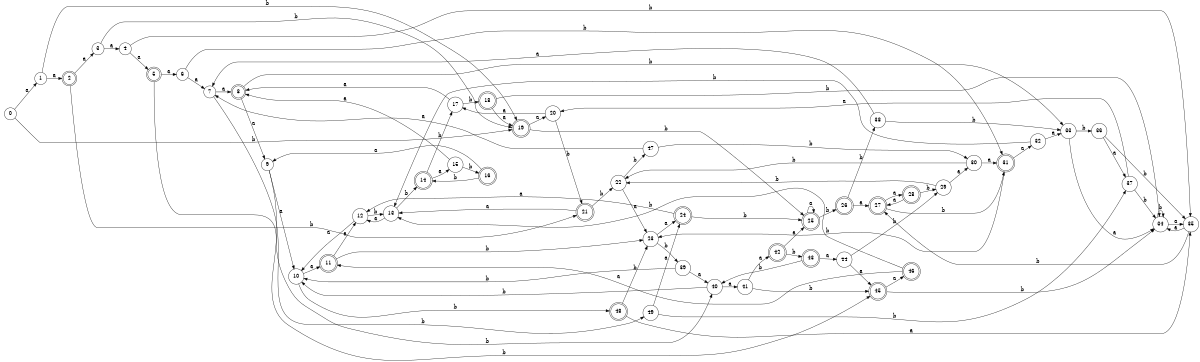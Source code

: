 digraph n40_2 {
__start0 [label="" shape="none"];

rankdir=LR;
size="8,5";

s0 [style="filled", color="black", fillcolor="white" shape="circle", label="0"];
s1 [style="filled", color="black", fillcolor="white" shape="circle", label="1"];
s2 [style="rounded,filled", color="black", fillcolor="white" shape="doublecircle", label="2"];
s3 [style="filled", color="black", fillcolor="white" shape="circle", label="3"];
s4 [style="filled", color="black", fillcolor="white" shape="circle", label="4"];
s5 [style="rounded,filled", color="black", fillcolor="white" shape="doublecircle", label="5"];
s6 [style="filled", color="black", fillcolor="white" shape="circle", label="6"];
s7 [style="filled", color="black", fillcolor="white" shape="circle", label="7"];
s8 [style="rounded,filled", color="black", fillcolor="white" shape="doublecircle", label="8"];
s9 [style="filled", color="black", fillcolor="white" shape="circle", label="9"];
s10 [style="filled", color="black", fillcolor="white" shape="circle", label="10"];
s11 [style="rounded,filled", color="black", fillcolor="white" shape="doublecircle", label="11"];
s12 [style="filled", color="black", fillcolor="white" shape="circle", label="12"];
s13 [style="filled", color="black", fillcolor="white" shape="circle", label="13"];
s14 [style="rounded,filled", color="black", fillcolor="white" shape="doublecircle", label="14"];
s15 [style="filled", color="black", fillcolor="white" shape="circle", label="15"];
s16 [style="rounded,filled", color="black", fillcolor="white" shape="doublecircle", label="16"];
s17 [style="filled", color="black", fillcolor="white" shape="circle", label="17"];
s18 [style="rounded,filled", color="black", fillcolor="white" shape="doublecircle", label="18"];
s19 [style="rounded,filled", color="black", fillcolor="white" shape="doublecircle", label="19"];
s20 [style="filled", color="black", fillcolor="white" shape="circle", label="20"];
s21 [style="rounded,filled", color="black", fillcolor="white" shape="doublecircle", label="21"];
s22 [style="filled", color="black", fillcolor="white" shape="circle", label="22"];
s23 [style="filled", color="black", fillcolor="white" shape="circle", label="23"];
s24 [style="rounded,filled", color="black", fillcolor="white" shape="doublecircle", label="24"];
s25 [style="rounded,filled", color="black", fillcolor="white" shape="doublecircle", label="25"];
s26 [style="rounded,filled", color="black", fillcolor="white" shape="doublecircle", label="26"];
s27 [style="rounded,filled", color="black", fillcolor="white" shape="doublecircle", label="27"];
s28 [style="rounded,filled", color="black", fillcolor="white" shape="doublecircle", label="28"];
s29 [style="filled", color="black", fillcolor="white" shape="circle", label="29"];
s30 [style="filled", color="black", fillcolor="white" shape="circle", label="30"];
s31 [style="rounded,filled", color="black", fillcolor="white" shape="doublecircle", label="31"];
s32 [style="filled", color="black", fillcolor="white" shape="circle", label="32"];
s33 [style="filled", color="black", fillcolor="white" shape="circle", label="33"];
s34 [style="filled", color="black", fillcolor="white" shape="circle", label="34"];
s35 [style="filled", color="black", fillcolor="white" shape="circle", label="35"];
s36 [style="filled", color="black", fillcolor="white" shape="circle", label="36"];
s37 [style="filled", color="black", fillcolor="white" shape="circle", label="37"];
s38 [style="filled", color="black", fillcolor="white" shape="circle", label="38"];
s39 [style="filled", color="black", fillcolor="white" shape="circle", label="39"];
s40 [style="filled", color="black", fillcolor="white" shape="circle", label="40"];
s41 [style="filled", color="black", fillcolor="white" shape="circle", label="41"];
s42 [style="rounded,filled", color="black", fillcolor="white" shape="doublecircle", label="42"];
s43 [style="rounded,filled", color="black", fillcolor="white" shape="doublecircle", label="43"];
s44 [style="filled", color="black", fillcolor="white" shape="circle", label="44"];
s45 [style="rounded,filled", color="black", fillcolor="white" shape="doublecircle", label="45"];
s46 [style="rounded,filled", color="black", fillcolor="white" shape="doublecircle", label="46"];
s47 [style="filled", color="black", fillcolor="white" shape="circle", label="47"];
s48 [style="rounded,filled", color="black", fillcolor="white" shape="doublecircle", label="48"];
s49 [style="filled", color="black", fillcolor="white" shape="circle", label="49"];
s0 -> s1 [label="a"];
s0 -> s19 [label="b"];
s1 -> s2 [label="a"];
s1 -> s19 [label="b"];
s2 -> s3 [label="a"];
s2 -> s21 [label="b"];
s3 -> s4 [label="a"];
s3 -> s19 [label="b"];
s4 -> s5 [label="a"];
s4 -> s35 [label="b"];
s5 -> s6 [label="a"];
s5 -> s45 [label="b"];
s6 -> s7 [label="a"];
s6 -> s31 [label="b"];
s7 -> s8 [label="a"];
s7 -> s49 [label="b"];
s8 -> s9 [label="a"];
s8 -> s33 [label="b"];
s9 -> s10 [label="a"];
s9 -> s40 [label="b"];
s10 -> s11 [label="a"];
s10 -> s48 [label="b"];
s11 -> s12 [label="a"];
s11 -> s23 [label="b"];
s12 -> s10 [label="a"];
s12 -> s13 [label="b"];
s13 -> s12 [label="a"];
s13 -> s14 [label="b"];
s14 -> s15 [label="a"];
s14 -> s17 [label="b"];
s15 -> s8 [label="a"];
s15 -> s16 [label="b"];
s16 -> s9 [label="a"];
s16 -> s14 [label="b"];
s17 -> s8 [label="a"];
s17 -> s18 [label="b"];
s18 -> s19 [label="a"];
s18 -> s34 [label="b"];
s19 -> s20 [label="a"];
s19 -> s25 [label="b"];
s20 -> s17 [label="a"];
s20 -> s21 [label="b"];
s21 -> s13 [label="a"];
s21 -> s22 [label="b"];
s22 -> s23 [label="a"];
s22 -> s47 [label="b"];
s23 -> s24 [label="a"];
s23 -> s39 [label="b"];
s24 -> s12 [label="a"];
s24 -> s25 [label="b"];
s25 -> s25 [label="a"];
s25 -> s26 [label="b"];
s26 -> s27 [label="a"];
s26 -> s38 [label="b"];
s27 -> s28 [label="a"];
s27 -> s31 [label="b"];
s28 -> s27 [label="a"];
s28 -> s29 [label="b"];
s29 -> s30 [label="a"];
s29 -> s22 [label="b"];
s30 -> s31 [label="a"];
s30 -> s22 [label="b"];
s31 -> s32 [label="a"];
s31 -> s23 [label="b"];
s32 -> s33 [label="a"];
s32 -> s13 [label="b"];
s33 -> s34 [label="a"];
s33 -> s36 [label="b"];
s34 -> s35 [label="a"];
s34 -> s34 [label="b"];
s35 -> s34 [label="a"];
s35 -> s27 [label="b"];
s36 -> s37 [label="a"];
s36 -> s35 [label="b"];
s37 -> s20 [label="a"];
s37 -> s34 [label="b"];
s38 -> s7 [label="a"];
s38 -> s33 [label="b"];
s39 -> s40 [label="a"];
s39 -> s10 [label="b"];
s40 -> s41 [label="a"];
s40 -> s10 [label="b"];
s41 -> s42 [label="a"];
s41 -> s45 [label="b"];
s42 -> s25 [label="a"];
s42 -> s43 [label="b"];
s43 -> s44 [label="a"];
s43 -> s40 [label="b"];
s44 -> s45 [label="a"];
s44 -> s29 [label="b"];
s45 -> s46 [label="a"];
s45 -> s34 [label="b"];
s46 -> s11 [label="a"];
s46 -> s13 [label="b"];
s47 -> s7 [label="a"];
s47 -> s30 [label="b"];
s48 -> s35 [label="a"];
s48 -> s23 [label="b"];
s49 -> s24 [label="a"];
s49 -> s37 [label="b"];

}